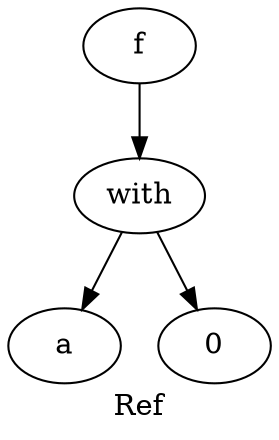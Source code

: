 digraph grafo {
  label="Ref";
  88167088652352 [ label="f" ];
  88167088652352 -> 88167088652496;
  88167088652496 [ label="with" ];
  88167088652496 -> 88167088652400;
  88167088652400 [ label="a" ];
  88167088652496 -> 88167088652448;
  88167088652448 [ label="0" ];
}

